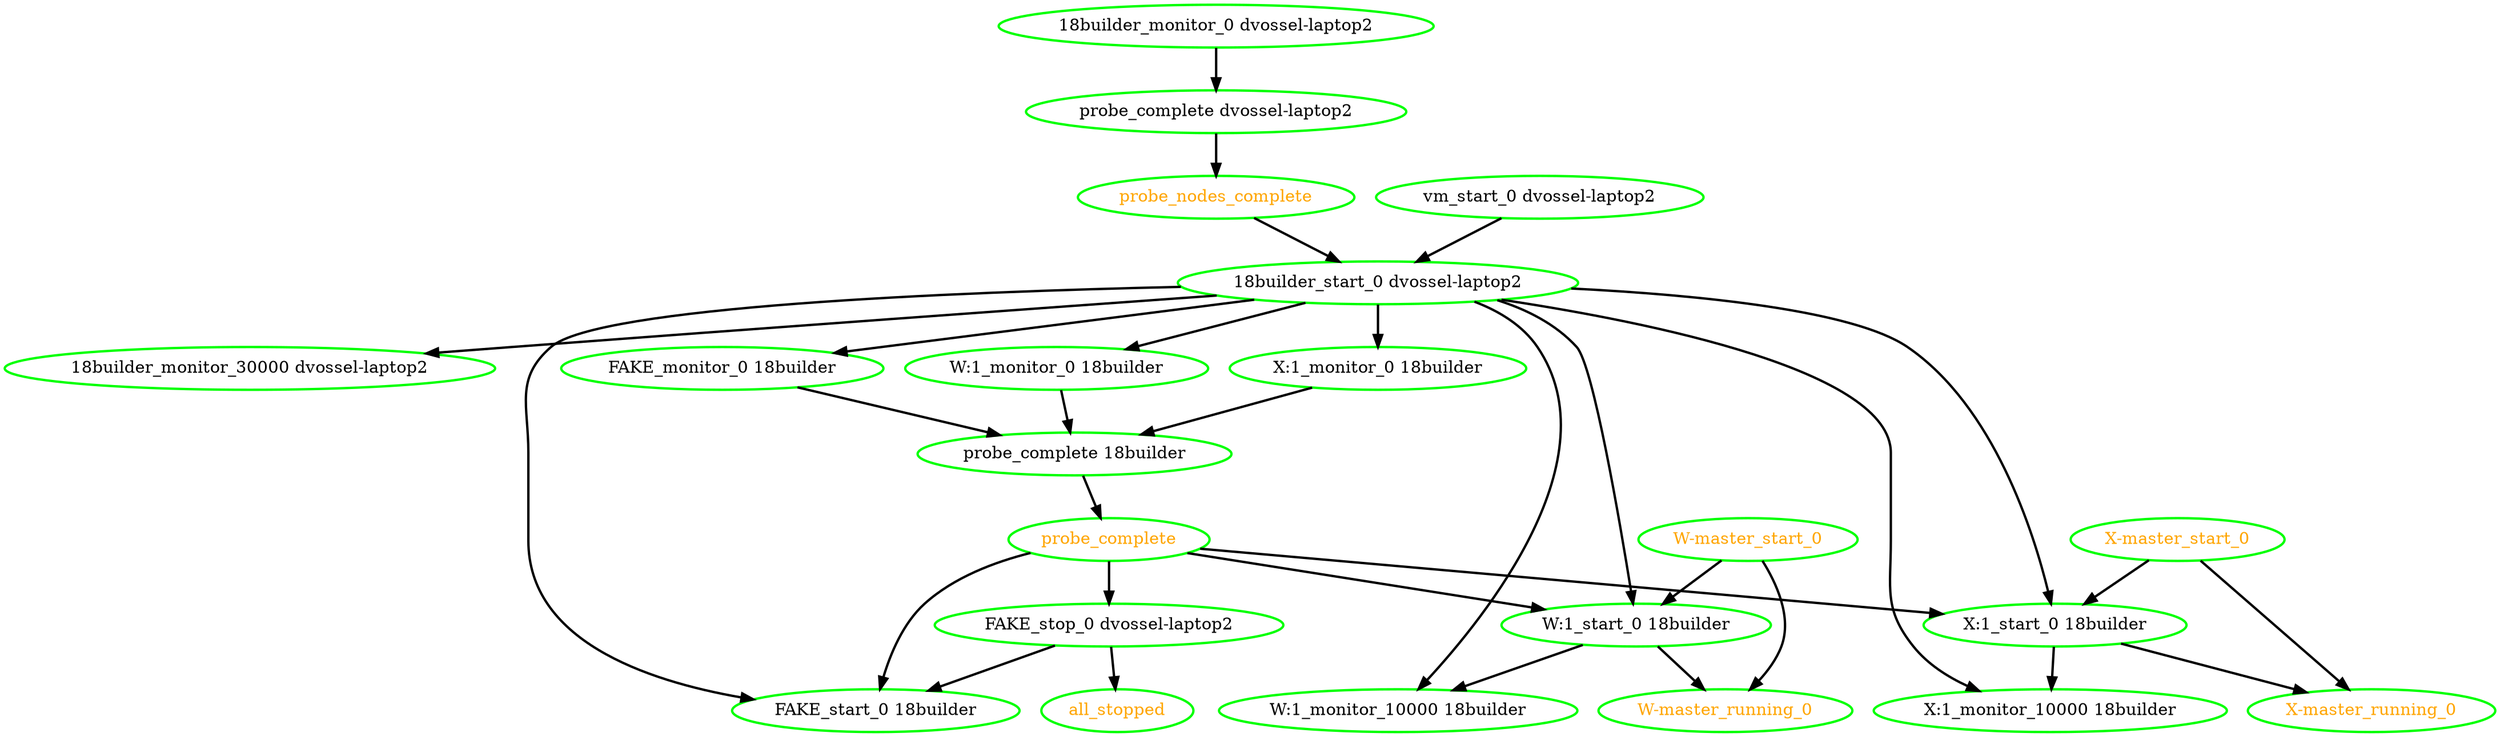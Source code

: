 digraph "g" {
"18builder_monitor_0 dvossel-laptop2" -> "probe_complete dvossel-laptop2" [ style = bold]
"18builder_monitor_0 dvossel-laptop2" [ style=bold color="green" fontcolor="black"]
"18builder_monitor_30000 dvossel-laptop2" [ style=bold color="green" fontcolor="black"]
"18builder_start_0 dvossel-laptop2" -> "18builder_monitor_30000 dvossel-laptop2" [ style = bold]
"18builder_start_0 dvossel-laptop2" -> "FAKE_monitor_0 18builder" [ style = bold]
"18builder_start_0 dvossel-laptop2" -> "FAKE_start_0 18builder" [ style = bold]
"18builder_start_0 dvossel-laptop2" -> "W:1_monitor_0 18builder" [ style = bold]
"18builder_start_0 dvossel-laptop2" -> "W:1_monitor_10000 18builder" [ style = bold]
"18builder_start_0 dvossel-laptop2" -> "W:1_start_0 18builder" [ style = bold]
"18builder_start_0 dvossel-laptop2" -> "X:1_monitor_0 18builder" [ style = bold]
"18builder_start_0 dvossel-laptop2" -> "X:1_monitor_10000 18builder" [ style = bold]
"18builder_start_0 dvossel-laptop2" -> "X:1_start_0 18builder" [ style = bold]
"18builder_start_0 dvossel-laptop2" [ style=bold color="green" fontcolor="black"]
"FAKE_monitor_0 18builder" -> "probe_complete 18builder" [ style = bold]
"FAKE_monitor_0 18builder" [ style=bold color="green" fontcolor="black"]
"FAKE_start_0 18builder" [ style=bold color="green" fontcolor="black"]
"FAKE_stop_0 dvossel-laptop2" -> "FAKE_start_0 18builder" [ style = bold]
"FAKE_stop_0 dvossel-laptop2" -> "all_stopped" [ style = bold]
"FAKE_stop_0 dvossel-laptop2" [ style=bold color="green" fontcolor="black"]
"W-master_running_0" [ style=bold color="green" fontcolor="orange"]
"W-master_start_0" -> "W-master_running_0" [ style = bold]
"W-master_start_0" -> "W:1_start_0 18builder" [ style = bold]
"W-master_start_0" [ style=bold color="green" fontcolor="orange"]
"W:1_monitor_0 18builder" -> "probe_complete 18builder" [ style = bold]
"W:1_monitor_0 18builder" [ style=bold color="green" fontcolor="black"]
"W:1_monitor_10000 18builder" [ style=bold color="green" fontcolor="black"]
"W:1_start_0 18builder" -> "W-master_running_0" [ style = bold]
"W:1_start_0 18builder" -> "W:1_monitor_10000 18builder" [ style = bold]
"W:1_start_0 18builder" [ style=bold color="green" fontcolor="black"]
"X-master_running_0" [ style=bold color="green" fontcolor="orange"]
"X-master_start_0" -> "X-master_running_0" [ style = bold]
"X-master_start_0" -> "X:1_start_0 18builder" [ style = bold]
"X-master_start_0" [ style=bold color="green" fontcolor="orange"]
"X:1_monitor_0 18builder" -> "probe_complete 18builder" [ style = bold]
"X:1_monitor_0 18builder" [ style=bold color="green" fontcolor="black"]
"X:1_monitor_10000 18builder" [ style=bold color="green" fontcolor="black"]
"X:1_start_0 18builder" -> "X-master_running_0" [ style = bold]
"X:1_start_0 18builder" -> "X:1_monitor_10000 18builder" [ style = bold]
"X:1_start_0 18builder" [ style=bold color="green" fontcolor="black"]
"all_stopped" [ style=bold color="green" fontcolor="orange"]
"probe_complete 18builder" -> "probe_complete" [ style = bold]
"probe_complete 18builder" [ style=bold color="green" fontcolor="black"]
"probe_complete dvossel-laptop2" -> "probe_nodes_complete" [ style = bold]
"probe_complete dvossel-laptop2" [ style=bold color="green" fontcolor="black"]
"probe_complete" -> "FAKE_start_0 18builder" [ style = bold]
"probe_complete" -> "FAKE_stop_0 dvossel-laptop2" [ style = bold]
"probe_complete" -> "W:1_start_0 18builder" [ style = bold]
"probe_complete" -> "X:1_start_0 18builder" [ style = bold]
"probe_complete" [ style=bold color="green" fontcolor="orange"]
"probe_nodes_complete" -> "18builder_start_0 dvossel-laptop2" [ style = bold]
"probe_nodes_complete" [ style=bold color="green" fontcolor="orange"]
"vm_start_0 dvossel-laptop2" -> "18builder_start_0 dvossel-laptop2" [ style = bold]
"vm_start_0 dvossel-laptop2" [ style=bold color="green" fontcolor="black"]
}
